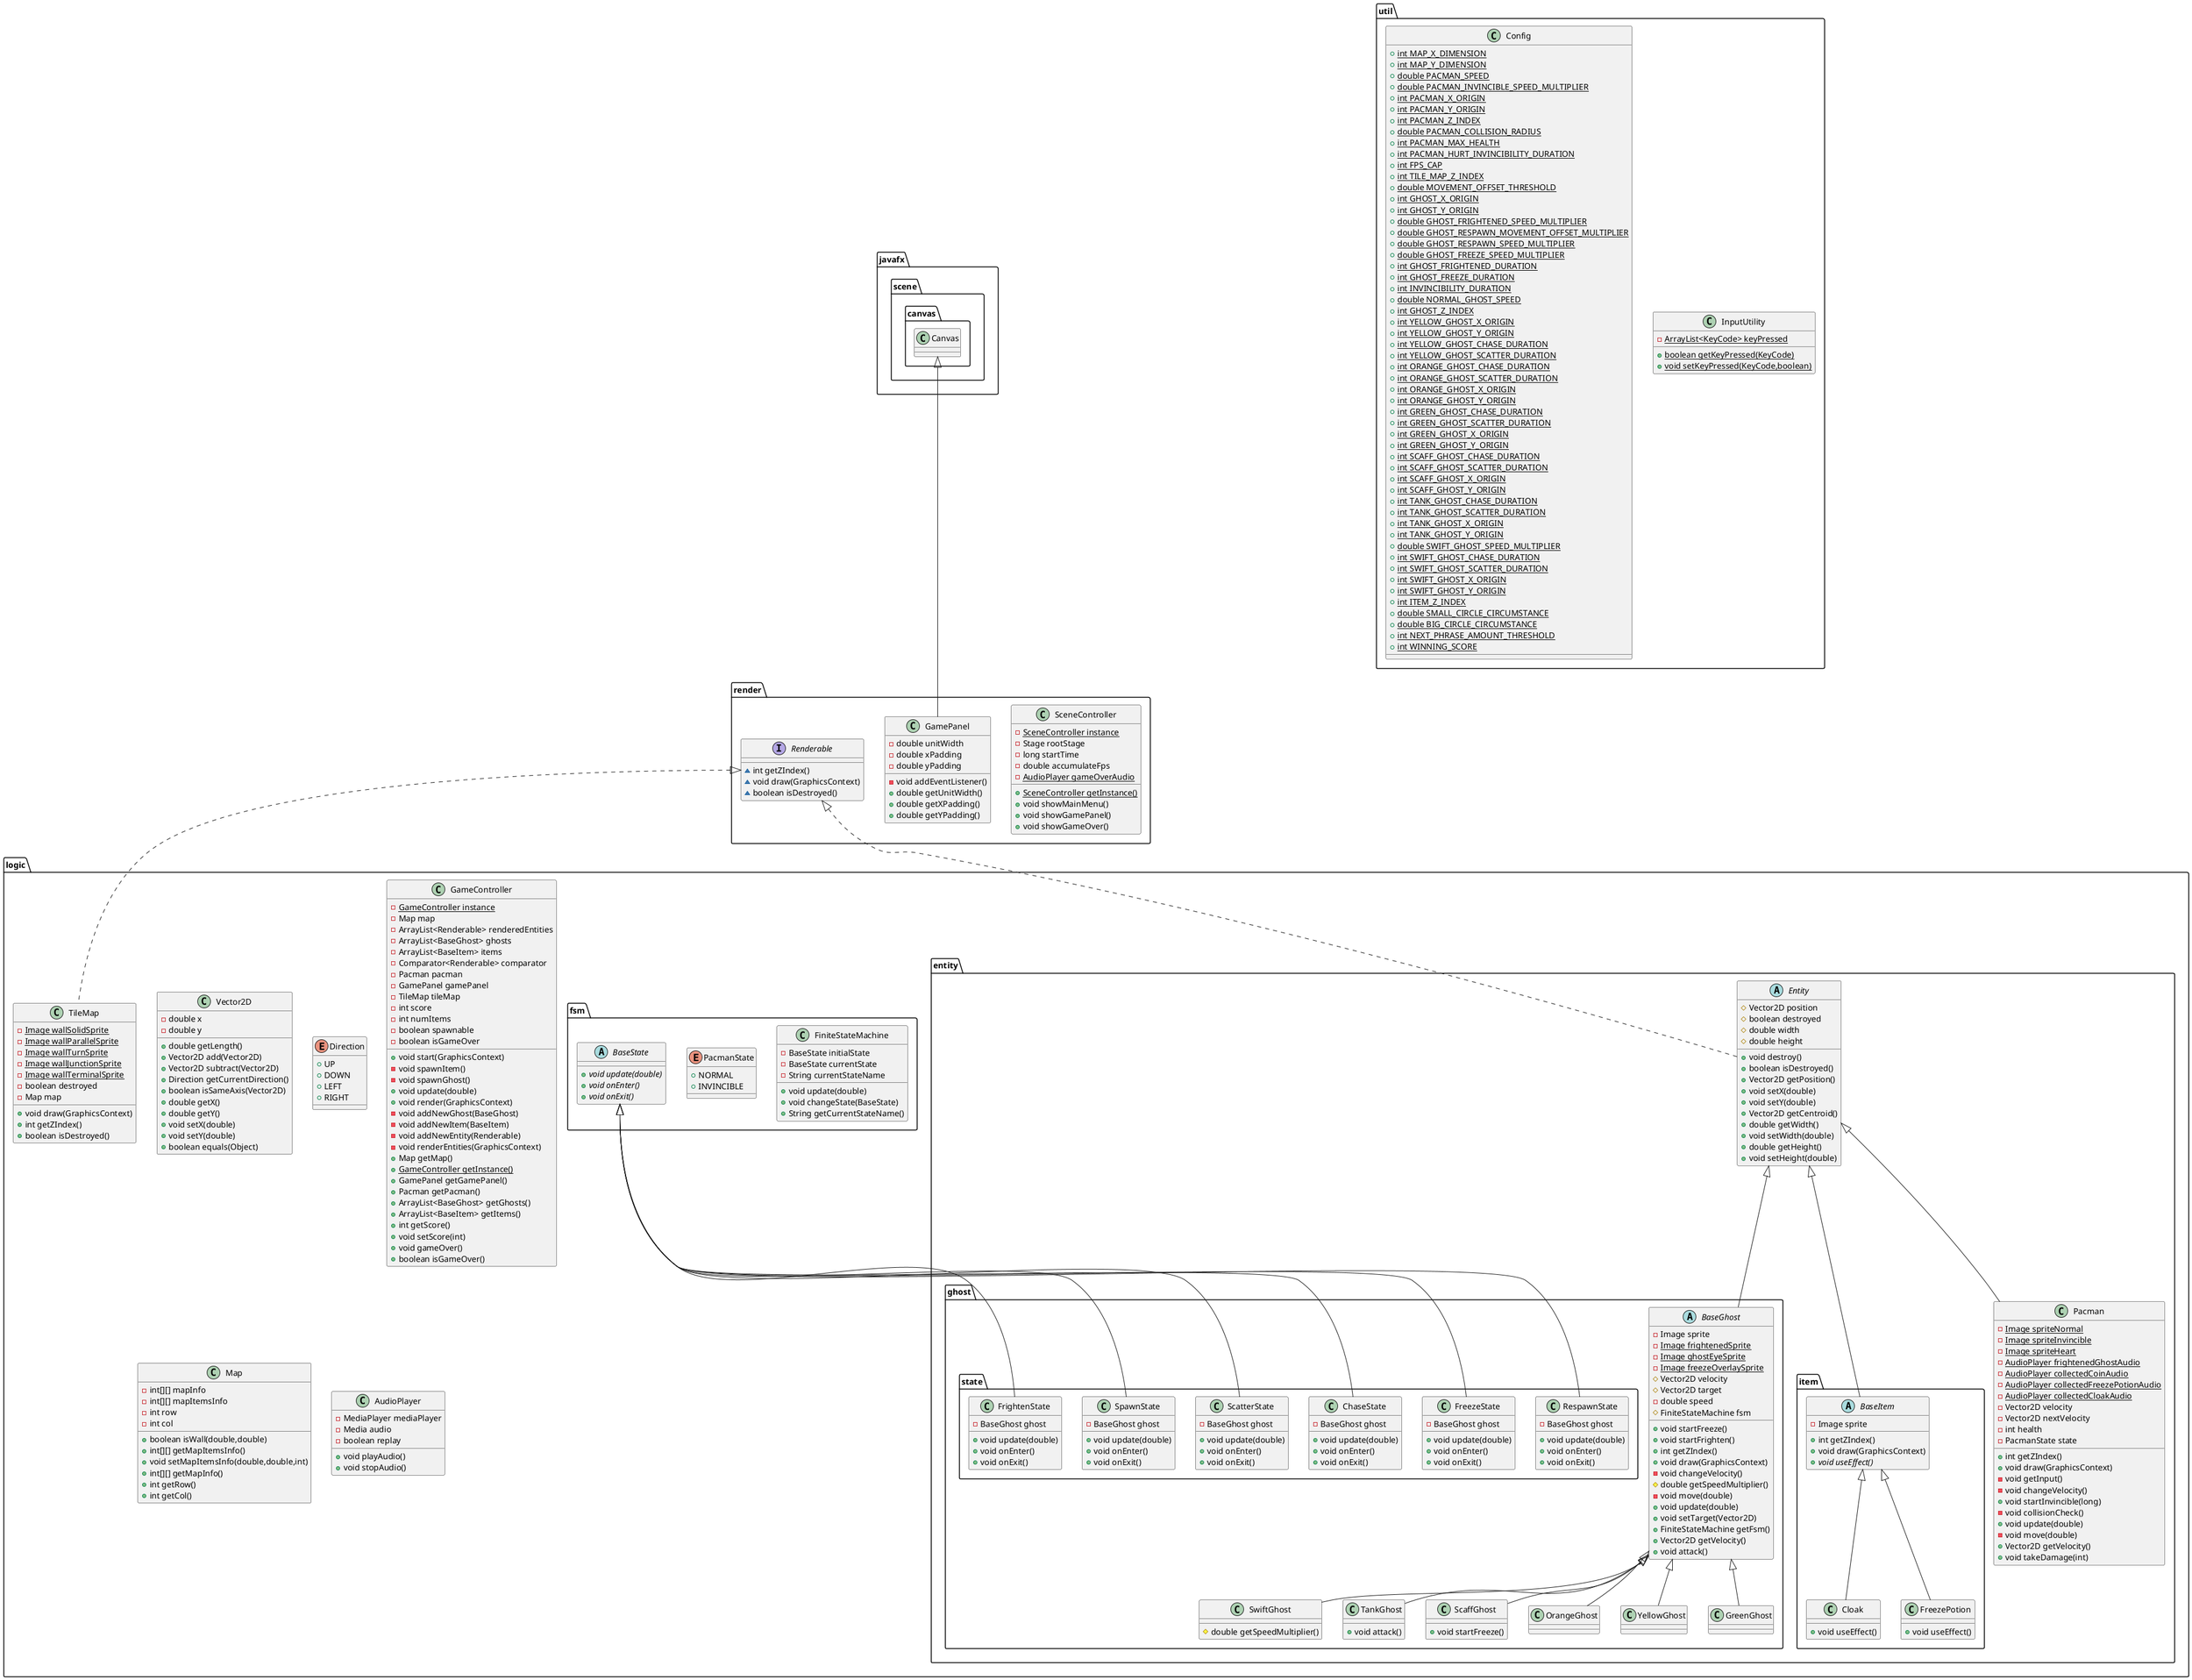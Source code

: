 @startuml
class logic.entity.ghost.state.RespawnState {
- BaseGhost ghost
+ void update(double)
+ void onEnter()
+ void onExit()
}
abstract class logic.entity.item.BaseItem {
- Image sprite
+ int getZIndex()
+ void draw(GraphicsContext)
+ {abstract}void useEffect()
}
class logic.entity.ghost.state.FreezeState {
- BaseGhost ghost
+ void update(double)
+ void onEnter()
+ void onExit()
}
class logic.entity.item.Cloak {
+ void useEffect()
}
class render.SceneController {
- {static} SceneController instance
- Stage rootStage
- long startTime
- double accumulateFps
- {static} AudioPlayer gameOverAudio
+ {static} SceneController getInstance()
+ void showMainMenu()
+ void showGamePanel()
+ void showGameOver()
}
class logic.entity.ghost.state.ChaseState {
- BaseGhost ghost
+ void update(double)
+ void onEnter()
+ void onExit()
}
class logic.entity.ghost.SwiftGhost {
# double getSpeedMultiplier()
}
class logic.Vector2D {
- double x
- double y
+ double getLength()
+ Vector2D add(Vector2D)
+ Vector2D subtract(Vector2D)
+ Direction getCurrentDirection()
+ boolean isSameAxis(Vector2D)
+ double getX()
+ double getY()
+ void setX(double)
+ void setY(double)
+ boolean equals(Object)
}
class logic.entity.ghost.TankGhost {
+ void attack()
}
class logic.fsm.FiniteStateMachine {
- BaseState initialState
- BaseState currentState
- String currentStateName
+ void update(double)
+ void changeState(BaseState)
+ String getCurrentStateName()
}
class logic.entity.Pacman {
- {static} Image spriteNormal
- {static} Image spriteInvincible
- {static} Image spriteHeart
- {static} AudioPlayer frightenedGhostAudio
- {static} AudioPlayer collectedCoinAudio
- {static} AudioPlayer collectedFreezePotionAudio
- {static} AudioPlayer collectedCloakAudio
- Vector2D velocity
- Vector2D nextVelocity
- int health
- PacmanState state
+ int getZIndex()
+ void draw(GraphicsContext)
- void getInput()
- void changeVelocity()
+ void startInvincible(long)
- void collisionCheck()
+ void update(double)
- void move(double)
+ Vector2D getVelocity()
+ void takeDamage(int)
}
class util.InputUtility {
- {static} ArrayList<KeyCode> keyPressed
+ {static} boolean getKeyPressed(KeyCode)
+ {static} void setKeyPressed(KeyCode,boolean)
}
enum logic.Direction {
+  UP
+  DOWN
+  LEFT
+  RIGHT
}
enum logic.fsm.PacmanState {
+  NORMAL
+  INVINCIBLE
}
abstract class logic.entity.Entity {
# Vector2D position
# boolean destroyed
# double width
# double height
+ void destroy()
+ boolean isDestroyed()
+ Vector2D getPosition()
+ void setX(double)
+ void setY(double)
+ Vector2D getCentroid()
+ double getWidth()
+ void setWidth(double)
+ double getHeight()
+ void setHeight(double)
}
class logic.entity.ghost.state.ScatterState {
- BaseGhost ghost
+ void update(double)
+ void onEnter()
+ void onExit()
}
class logic.GameController {
- {static} GameController instance
- Map map
- ArrayList<Renderable> renderedEntities
- ArrayList<BaseGhost> ghosts
- ArrayList<BaseItem> items
- Comparator<Renderable> comparator
- Pacman pacman
- GamePanel gamePanel
- TileMap tileMap
- int score
- int numItems
- boolean spawnable
- boolean isGameOver
+ void start(GraphicsContext)
- void spawnItem()
- void spawnGhost()
+ void update(double)
+ void render(GraphicsContext)
- void addNewGhost(BaseGhost)
- void addNewItem(BaseItem)
- void addNewEntity(Renderable)
- void renderEntities(GraphicsContext)
+ Map getMap()
+ {static} GameController getInstance()
+ GamePanel getGamePanel()
+ Pacman getPacman()
+ ArrayList<BaseGhost> getGhosts()
+ ArrayList<BaseItem> getItems()
+ int getScore()
+ void setScore(int)
+ void gameOver()
+ boolean isGameOver()
}
class logic.entity.ghost.ScaffGhost {
+ void startFreeze()
}
class util.Config {
+ {static} int MAP_X_DIMENSION
+ {static} int MAP_Y_DIMENSION
+ {static} double PACMAN_SPEED
+ {static} double PACMAN_INVINCIBLE_SPEED_MULTIPLIER
+ {static} int PACMAN_X_ORIGIN
+ {static} int PACMAN_Y_ORIGIN
+ {static} int PACMAN_Z_INDEX
+ {static} double PACMAN_COLLISION_RADIUS
+ {static} int PACMAN_MAX_HEALTH
+ {static} int PACMAN_HURT_INVINCIBILITY_DURATION
+ {static} int FPS_CAP
+ {static} int TILE_MAP_Z_INDEX
+ {static} double MOVEMENT_OFFSET_THRESHOLD
+ {static} int GHOST_X_ORIGIN
+ {static} int GHOST_Y_ORIGIN
+ {static} double GHOST_FRIGHTENED_SPEED_MULTIPLIER
+ {static} double GHOST_RESPAWN_MOVEMENT_OFFSET_MULTIPLIER
+ {static} double GHOST_RESPAWN_SPEED_MULTIPLIER
+ {static} double GHOST_FREEZE_SPEED_MULTIPLIER
+ {static} int GHOST_FRIGHTENED_DURATION
+ {static} int GHOST_FREEZE_DURATION
+ {static} int INVINCIBILITY_DURATION
+ {static} double NORMAL_GHOST_SPEED
+ {static} int GHOST_Z_INDEX
+ {static} int YELLOW_GHOST_X_ORIGIN
+ {static} int YELLOW_GHOST_Y_ORIGIN
+ {static} int YELLOW_GHOST_CHASE_DURATION
+ {static} int YELLOW_GHOST_SCATTER_DURATION
+ {static} int ORANGE_GHOST_CHASE_DURATION
+ {static} int ORANGE_GHOST_SCATTER_DURATION
+ {static} int ORANGE_GHOST_X_ORIGIN
+ {static} int ORANGE_GHOST_Y_ORIGIN
+ {static} int GREEN_GHOST_CHASE_DURATION
+ {static} int GREEN_GHOST_SCATTER_DURATION
+ {static} int GREEN_GHOST_X_ORIGIN
+ {static} int GREEN_GHOST_Y_ORIGIN
+ {static} int SCAFF_GHOST_CHASE_DURATION
+ {static} int SCAFF_GHOST_SCATTER_DURATION
+ {static} int SCAFF_GHOST_X_ORIGIN
+ {static} int SCAFF_GHOST_Y_ORIGIN
+ {static} int TANK_GHOST_CHASE_DURATION
+ {static} int TANK_GHOST_SCATTER_DURATION
+ {static} int TANK_GHOST_X_ORIGIN
+ {static} int TANK_GHOST_Y_ORIGIN
+ {static} double SWIFT_GHOST_SPEED_MULTIPLIER
+ {static} int SWIFT_GHOST_CHASE_DURATION
+ {static} int SWIFT_GHOST_SCATTER_DURATION
+ {static} int SWIFT_GHOST_X_ORIGIN
+ {static} int SWIFT_GHOST_Y_ORIGIN
+ {static} int ITEM_Z_INDEX
+ {static} double SMALL_CIRCLE_CIRCUMSTANCE
+ {static} double BIG_CIRCLE_CIRCUMSTANCE
+ {static} int NEXT_PHRASE_AMOUNT_THRESHOLD
+ {static} int WINNING_SCORE
}
class logic.entity.ghost.state.SpawnState {
- BaseGhost ghost
+ void update(double)
+ void onEnter()
+ void onExit()
}
class logic.entity.ghost.state.FrightenState {
- BaseGhost ghost
+ void update(double)
+ void onEnter()
+ void onExit()
}
abstract class logic.fsm.BaseState {
+ {abstract}void update(double)
+ {abstract}void onEnter()
+ {abstract}void onExit()
}
class logic.TileMap {
- {static} Image wallSolidSprite
- {static} Image wallParallelSprite
- {static} Image wallTurnSprite
- {static} Image wallJunctionSprite
- {static} Image wallTerminalSprite
- boolean destroyed
- Map map
+ void draw(GraphicsContext)
+ int getZIndex()
+ boolean isDestroyed()
}
class render.GamePanel {
- double unitWidth
- double xPadding
- double yPadding
- void addEventListener()
+ double getUnitWidth()
+ double getXPadding()
+ double getYPadding()
}
class logic.entity.ghost.OrangeGhost {
}
class logic.entity.ghost.YellowGhost {
}
class logic.entity.item.FreezePotion {
+ void useEffect()
}
class logic.Map {
- int[][] mapInfo
- int[][] mapItemsInfo
- int row
- int col
+ boolean isWall(double,double)
+ int[][] getMapItemsInfo()
+ void setMapItemsInfo(double,double,int)
+ int[][] getMapInfo()
+ int getRow()
+ int getCol()
}
abstract class logic.entity.ghost.BaseGhost {
- Image sprite
- {static} Image frightenedSprite
- {static} Image ghostEyeSprite
- {static} Image freezeOverlaySprite
# Vector2D velocity
# Vector2D target
- double speed
# FiniteStateMachine fsm
+ void startFreeze()
+ void startFrighten()
+ int getZIndex()
+ void draw(GraphicsContext)
- void changeVelocity()
# double getSpeedMultiplier()
- void move(double)
+ void update(double)
+ void setTarget(Vector2D)
+ FiniteStateMachine getFsm()
+ Vector2D getVelocity()
+ void attack()
}
class logic.entity.ghost.GreenGhost {
}
interface render.Renderable {
~ int getZIndex()
~ void draw(GraphicsContext)
~ boolean isDestroyed()
}
class logic.AudioPlayer {
- MediaPlayer mediaPlayer
- Media audio
- boolean replay
+ void playAudio()
+ void stopAudio()
}


logic.fsm.BaseState <|-- logic.entity.ghost.state.RespawnState
logic.entity.Entity <|-- logic.entity.item.BaseItem
logic.fsm.BaseState <|-- logic.entity.ghost.state.FreezeState
logic.entity.item.BaseItem <|-- logic.entity.item.Cloak
logic.fsm.BaseState <|-- logic.entity.ghost.state.ChaseState
logic.entity.ghost.BaseGhost <|-- logic.entity.ghost.SwiftGhost
logic.entity.ghost.BaseGhost <|-- logic.entity.ghost.TankGhost
logic.entity.Entity <|-- logic.entity.Pacman
render.Renderable <|.. logic.entity.Entity
logic.fsm.BaseState <|-- logic.entity.ghost.state.ScatterState
logic.entity.ghost.BaseGhost <|-- logic.entity.ghost.ScaffGhost
logic.fsm.BaseState <|-- logic.entity.ghost.state.SpawnState
logic.fsm.BaseState <|-- logic.entity.ghost.state.FrightenState
render.Renderable <|.. logic.TileMap
javafx.scene.canvas.Canvas <|-- render.GamePanel
logic.entity.ghost.BaseGhost <|-- logic.entity.ghost.OrangeGhost
logic.entity.ghost.BaseGhost <|-- logic.entity.ghost.YellowGhost
logic.entity.item.BaseItem <|-- logic.entity.item.FreezePotion
logic.entity.Entity <|-- logic.entity.ghost.BaseGhost
logic.entity.ghost.BaseGhost <|-- logic.entity.ghost.GreenGhost
@enduml